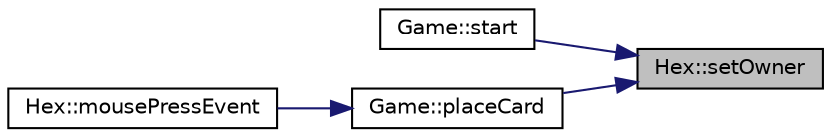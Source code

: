 digraph "Hex::setOwner"
{
 // LATEX_PDF_SIZE
  edge [fontname="Helvetica",fontsize="10",labelfontname="Helvetica",labelfontsize="10"];
  node [fontname="Helvetica",fontsize="10",shape=record];
  rankdir="RL";
  Node33 [label="Hex::setOwner",height=0.2,width=0.4,color="black", fillcolor="grey75", style="filled", fontcolor="black",tooltip=" "];
  Node33 -> Node34 [dir="back",color="midnightblue",fontsize="10",style="solid",fontname="Helvetica"];
  Node34 [label="Game::start",height=0.2,width=0.4,color="black", fillcolor="white", style="filled",URL="$class_game.html#a3d9b98f7c4a96ecf578f75b96c9f0e90",tooltip="cette methode commence la simulation avec la creation du HexBoard , place les mailles hecagonales et ..."];
  Node33 -> Node35 [dir="back",color="midnightblue",fontsize="10",style="solid",fontname="Helvetica"];
  Node35 [label="Game::placeCard",height=0.2,width=0.4,color="black", fillcolor="white", style="filled",URL="$class_game.html#a899968e870a05be0ca685138fbe12fda",tooltip="methode pour plusieurs action sur la scene"];
  Node35 -> Node36 [dir="back",color="midnightblue",fontsize="10",style="solid",fontname="Helvetica"];
  Node36 [label="Hex::mousePressEvent",height=0.2,width=0.4,color="black", fillcolor="white", style="filled",URL="$class_hex.html#a56c086c58855a7996e83d88fd5e7916b",tooltip=" "];
}
